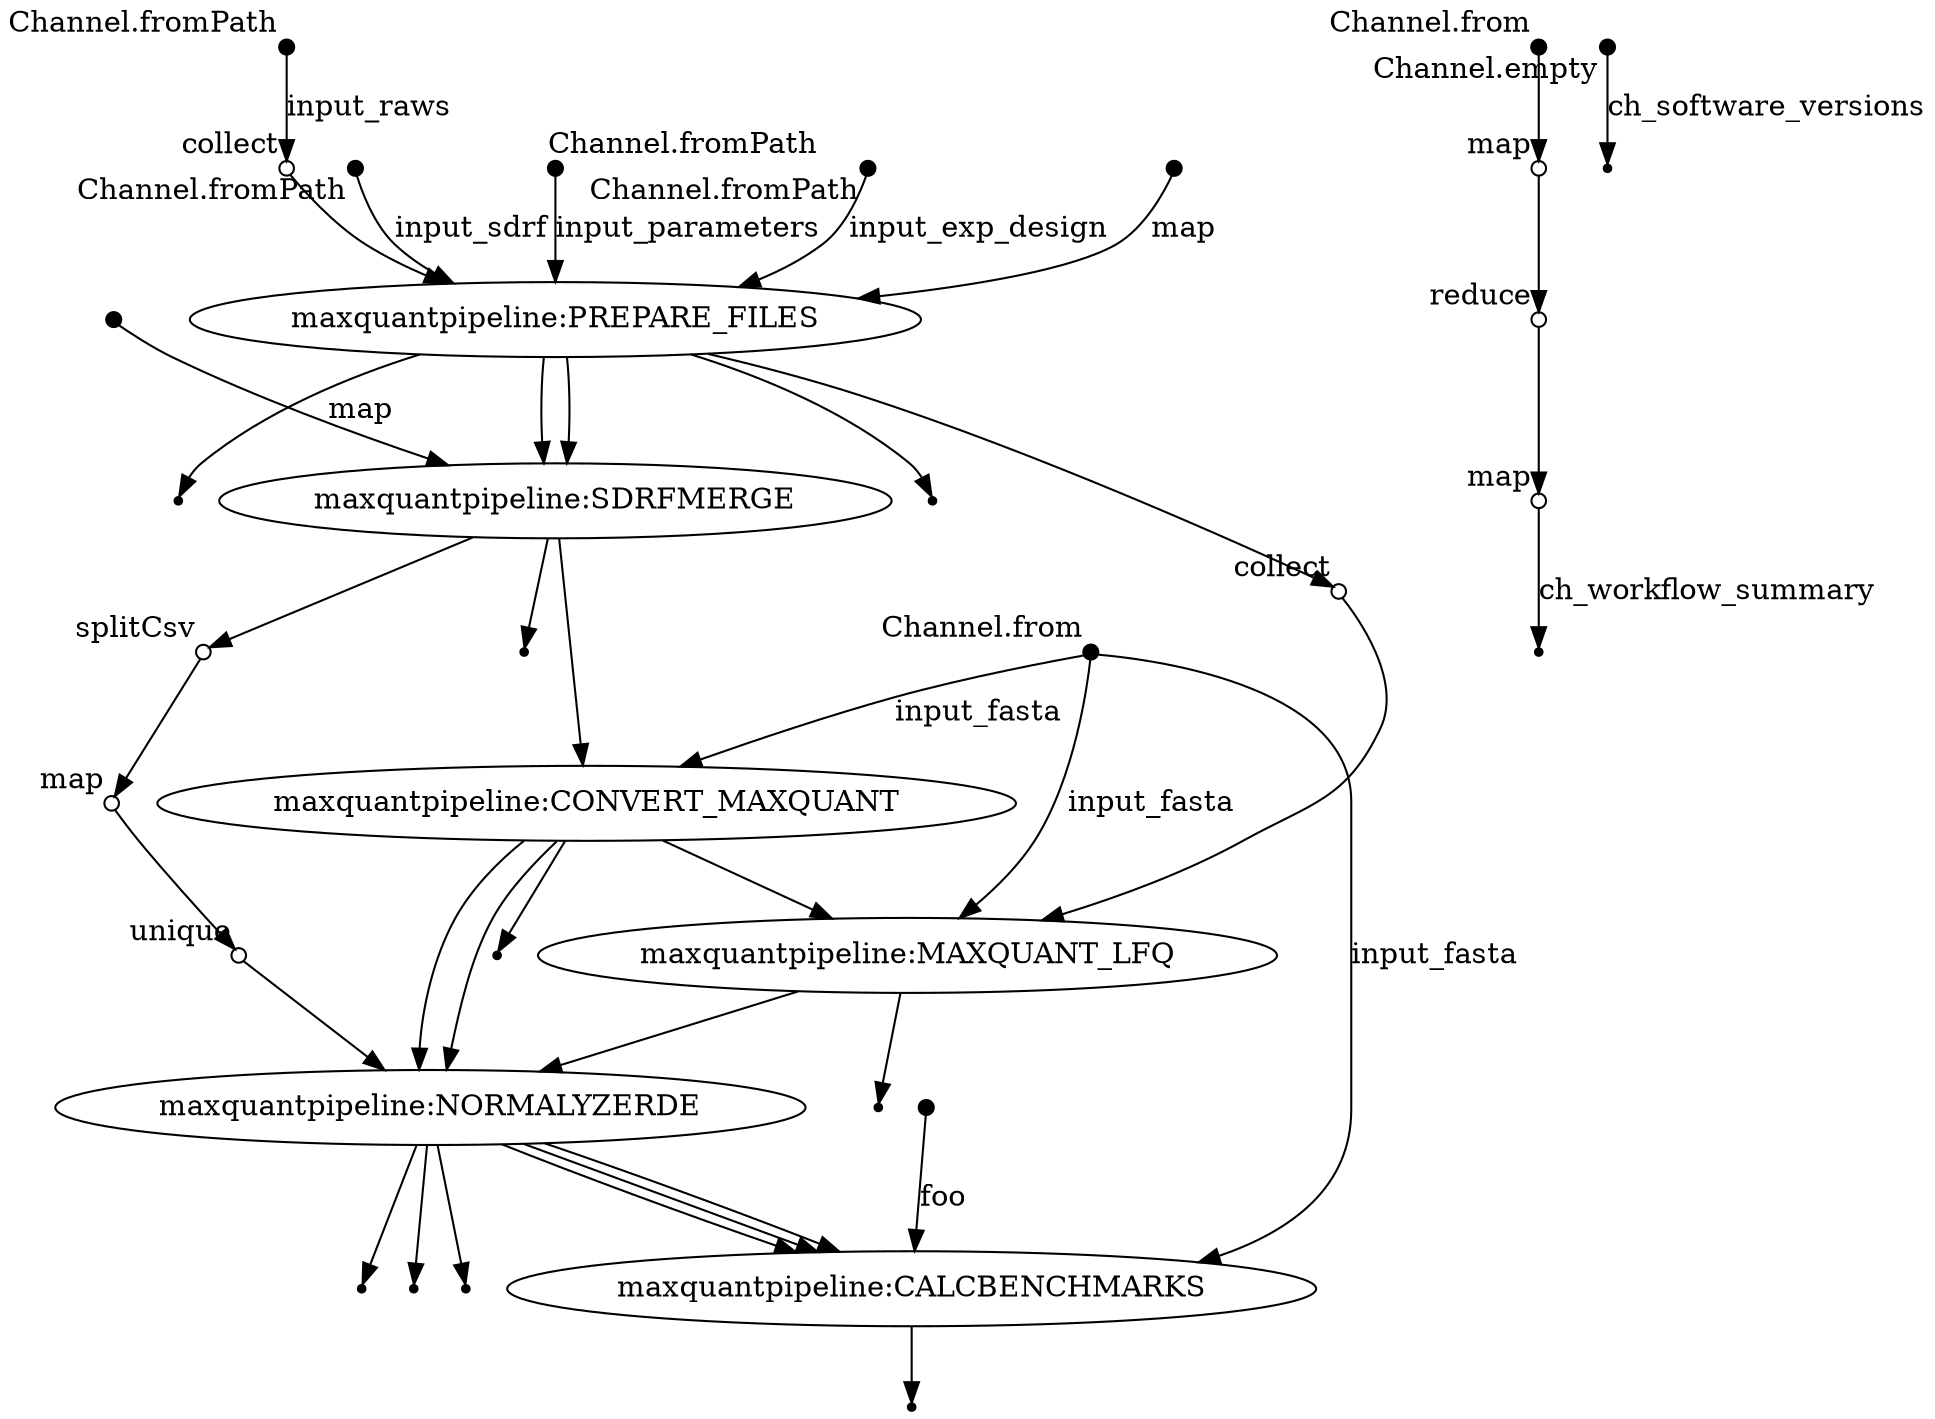digraph "pipeline_dag" {
p0 [shape=point,label="",fixedsize=true,width=0.1,xlabel="Channel.fromPath"];
p12 [shape=circle,label="",fixedsize=true,width=0.1,xlabel="collect"];
p0 -> p12 [label="input_raws"];

p1 [shape=point,label="",fixedsize=true,width=0.1,xlabel="Channel.from"];
p20 [label="maxquantpipeline:CONVERT_MAXQUANT"];
p1 -> p20 [label="input_fasta"];

p2 [shape=point,label="",fixedsize=true,width=0.1,xlabel="Channel.fromPath"];
p14 [label="maxquantpipeline:PREPARE_FILES"];
p2 -> p14 [label="input_sdrf"];

p3 [shape=point,label="",fixedsize=true,width=0.1,xlabel="Channel.fromPath"];
p14 [label="maxquantpipeline:PREPARE_FILES"];
p3 -> p14 [label="input_parameters"];

p4 [shape=point,label="",fixedsize=true,width=0.1,xlabel="Channel.fromPath"];
p14 [label="maxquantpipeline:PREPARE_FILES"];
p4 -> p14 [label="input_exp_design"];

p5 [shape=point,label="",fixedsize=true,width=0.1,xlabel="Channel.from"];
p6 [shape=circle,label="",fixedsize=true,width=0.1,xlabel="map"];
p5 -> p6;

p6 [shape=circle,label="",fixedsize=true,width=0.1,xlabel="map"];
p7 [shape=circle,label="",fixedsize=true,width=0.1,xlabel="reduce"];
p6 -> p7;

p7 [shape=circle,label="",fixedsize=true,width=0.1,xlabel="reduce"];
p8 [shape=circle,label="",fixedsize=true,width=0.1,xlabel="map"];
p7 -> p8;

p8 [shape=circle,label="",fixedsize=true,width=0.1,xlabel="map"];
p9 [shape=point];
p8 -> p9 [label="ch_workflow_summary"];

p10 [shape=point,label="",fixedsize=true,width=0.1,xlabel="Channel.empty"];
p11 [shape=point];
p10 -> p11 [label="ch_software_versions"];

p12 [shape=circle,label="",fixedsize=true,width=0.1,xlabel="collect"];
p14 [label="maxquantpipeline:PREPARE_FILES"];
p12 -> p14;

p13 [shape=point,label="",fixedsize=true,width=0.1];
p14 [label="maxquantpipeline:PREPARE_FILES"];
p13 -> p14 [label="map"];

p14 [label="maxquantpipeline:PREPARE_FILES"];
p18 [label="maxquantpipeline:SDRFMERGE"];
p14 -> p18;

p14 [label="maxquantpipeline:PREPARE_FILES"];
p16 [shape=point];
p14 -> p16;

p14 [label="maxquantpipeline:PREPARE_FILES"];
p18 [label="maxquantpipeline:SDRFMERGE"];
p14 -> p18;

p14 [label="maxquantpipeline:PREPARE_FILES"];
p15 [shape=point];
p14 -> p15;

p14 [label="maxquantpipeline:PREPARE_FILES"];
p22 [shape=circle,label="",fixedsize=true,width=0.1,xlabel="collect"];
p14 -> p22;

p17 [shape=point,label="",fixedsize=true,width=0.1];
p18 [label="maxquantpipeline:SDRFMERGE"];
p17 -> p18 [label="map"];

p18 [label="maxquantpipeline:SDRFMERGE"];
p20 [label="maxquantpipeline:CONVERT_MAXQUANT"];
p18 -> p20;

p18 [label="maxquantpipeline:SDRFMERGE"];
p19 [shape=point];
p18 -> p19;

p20 [label="maxquantpipeline:CONVERT_MAXQUANT"];
p23 [label="maxquantpipeline:MAXQUANT_LFQ"];
p20 -> p23;

p20 [label="maxquantpipeline:CONVERT_MAXQUANT"];
p28 [label="maxquantpipeline:NORMALYZERDE"];
p20 -> p28;

p20 [label="maxquantpipeline:CONVERT_MAXQUANT"];
p28 [label="maxquantpipeline:NORMALYZERDE"];
p20 -> p28;

p20 [label="maxquantpipeline:CONVERT_MAXQUANT"];
p21 [shape=point];
p20 -> p21;

p22 [shape=circle,label="",fixedsize=true,width=0.1,xlabel="collect"];
p23 [label="maxquantpipeline:MAXQUANT_LFQ"];
p22 -> p23;

p1 [shape=point,label="",fixedsize=true,width=0.1,xlabel="Channel.from"];
p23 [label="maxquantpipeline:MAXQUANT_LFQ"];
p1 -> p23 [label="input_fasta"];

p23 [label="maxquantpipeline:MAXQUANT_LFQ"];
p28 [label="maxquantpipeline:NORMALYZERDE"];
p23 -> p28;

p23 [label="maxquantpipeline:MAXQUANT_LFQ"];
p24 [shape=point];
p23 -> p24;

p18 [label="maxquantpipeline:SDRFMERGE"];
p25 [shape=circle,label="",fixedsize=true,width=0.1,xlabel="splitCsv"];
p18 -> p25;

p25 [shape=circle,label="",fixedsize=true,width=0.1,xlabel="splitCsv"];
p26 [shape=circle,label="",fixedsize=true,width=0.1,xlabel="map"];
p25 -> p26;

p26 [shape=circle,label="",fixedsize=true,width=0.1,xlabel="map"];
p27 [shape=circle,label="",fixedsize=true,width=0.1,xlabel="unique"];
p26 -> p27;

p27 [shape=circle,label="",fixedsize=true,width=0.1,xlabel="unique"];
p28 [label="maxquantpipeline:NORMALYZERDE"];
p27 -> p28;

p28 [label="maxquantpipeline:NORMALYZERDE"];
p33 [label="maxquantpipeline:CALCBENCHMARKS"];
p28 -> p33;

p28 [label="maxquantpipeline:NORMALYZERDE"];
p31 [shape=point];
p28 -> p31;

p28 [label="maxquantpipeline:NORMALYZERDE"];
p30 [shape=point];
p28 -> p30;

p28 [label="maxquantpipeline:NORMALYZERDE"];
p33 [label="maxquantpipeline:CALCBENCHMARKS"];
p28 -> p33;

p28 [label="maxquantpipeline:NORMALYZERDE"];
p33 [label="maxquantpipeline:CALCBENCHMARKS"];
p28 -> p33;

p28 [label="maxquantpipeline:NORMALYZERDE"];
p29 [shape=point];
p28 -> p29;

p32 [shape=point,label="",fixedsize=true,width=0.1];
p33 [label="maxquantpipeline:CALCBENCHMARKS"];
p32 -> p33 [label="foo"];

p1 [shape=point,label="",fixedsize=true,width=0.1,xlabel="Channel.from"];
p33 [label="maxquantpipeline:CALCBENCHMARKS"];
p1 -> p33 [label="input_fasta"];

p33 [label="maxquantpipeline:CALCBENCHMARKS"];
p34 [shape=point];
p33 -> p34;

}
